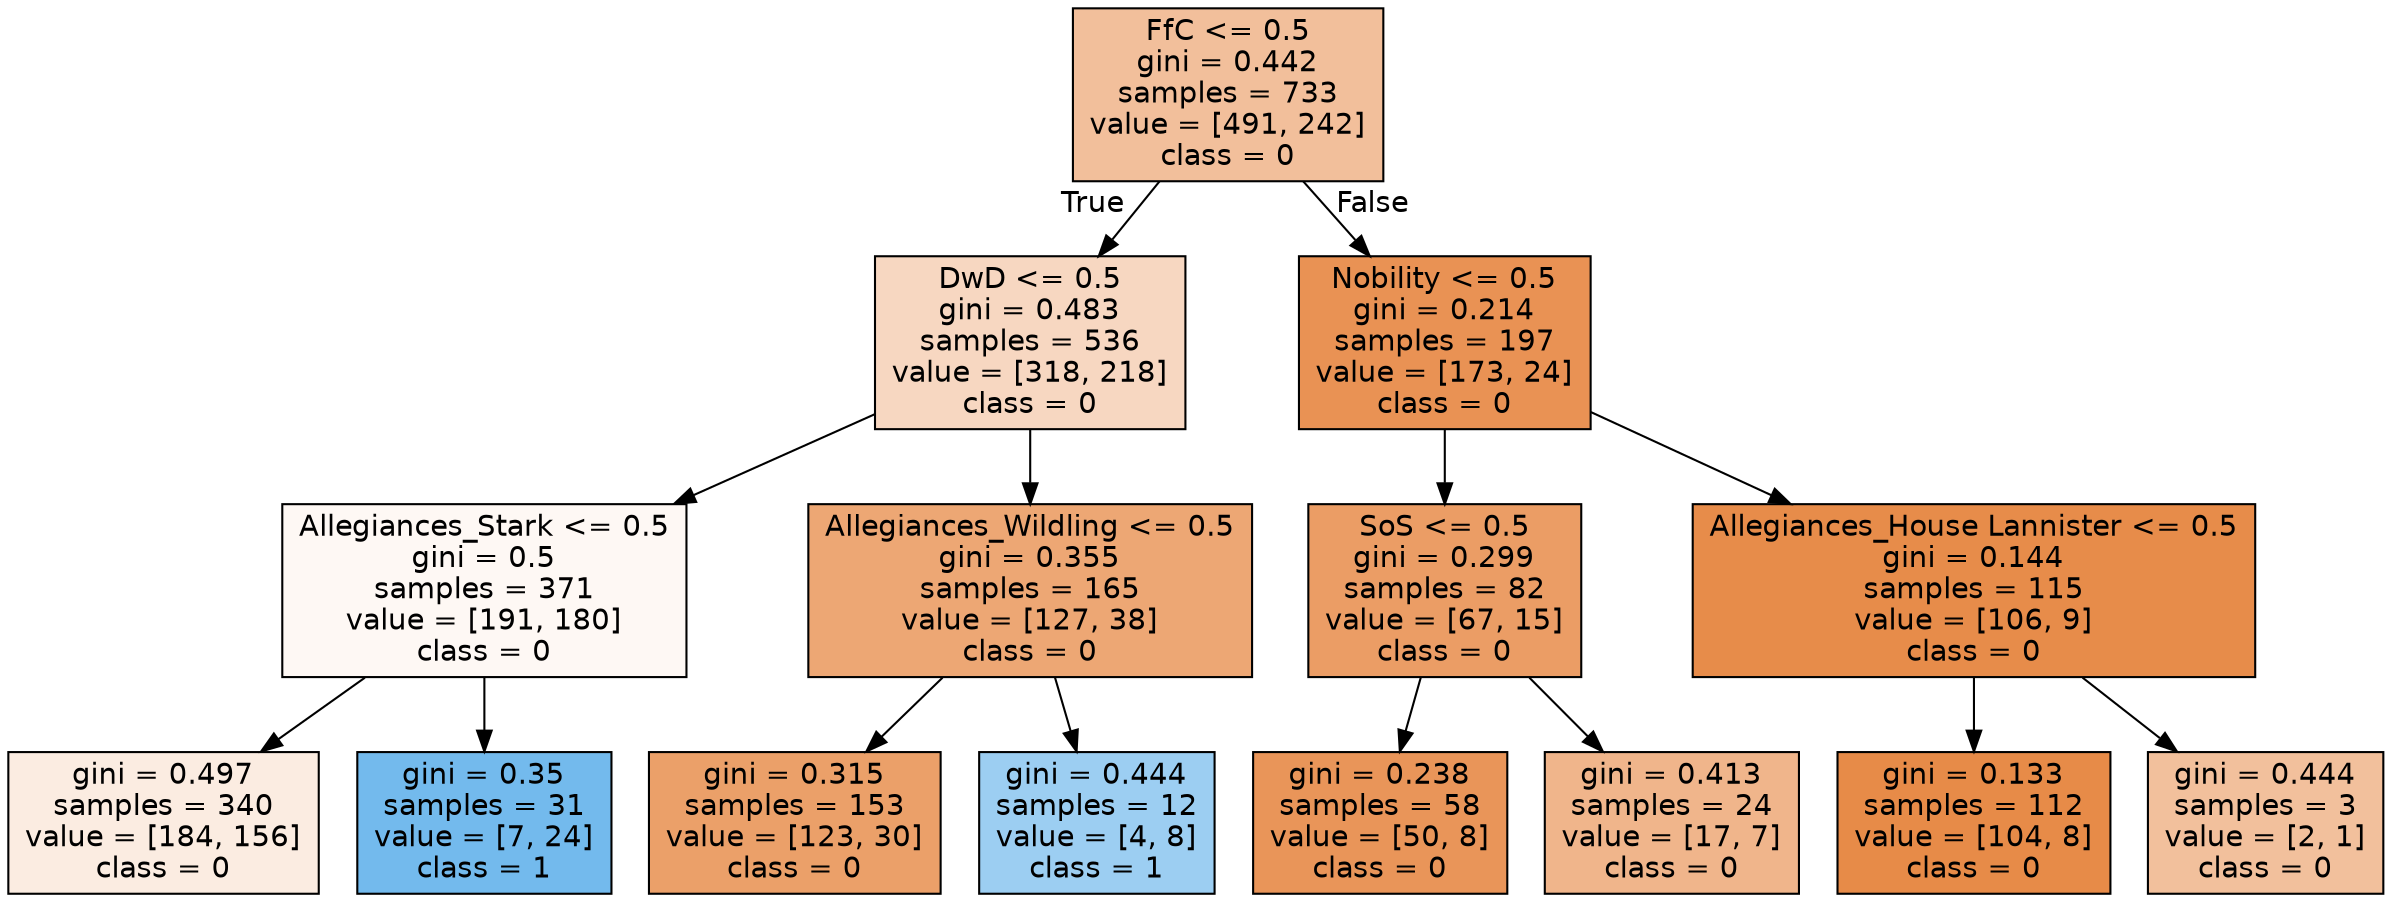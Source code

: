 digraph Tree {
node [shape=box, style="filled", color="black", fontname="helvetica"] ;
edge [fontname="helvetica"] ;
0 [label="FfC <= 0.5\ngini = 0.442\nsamples = 733\nvalue = [491, 242]\nclass = 0", fillcolor="#f2bf9b"] ;
1 [label="DwD <= 0.5\ngini = 0.483\nsamples = 536\nvalue = [318, 218]\nclass = 0", fillcolor="#f7d7c1"] ;
0 -> 1 [labeldistance=2.5, labelangle=45, headlabel="True"] ;
2 [label="Allegiances_Stark <= 0.5\ngini = 0.5\nsamples = 371\nvalue = [191, 180]\nclass = 0", fillcolor="#fef8f4"] ;
1 -> 2 ;
3 [label="gini = 0.497\nsamples = 340\nvalue = [184, 156]\nclass = 0", fillcolor="#fbece1"] ;
2 -> 3 ;
4 [label="gini = 0.35\nsamples = 31\nvalue = [7, 24]\nclass = 1", fillcolor="#73baed"] ;
2 -> 4 ;
5 [label="Allegiances_Wildling <= 0.5\ngini = 0.355\nsamples = 165\nvalue = [127, 38]\nclass = 0", fillcolor="#eda774"] ;
1 -> 5 ;
6 [label="gini = 0.315\nsamples = 153\nvalue = [123, 30]\nclass = 0", fillcolor="#eba069"] ;
5 -> 6 ;
7 [label="gini = 0.444\nsamples = 12\nvalue = [4, 8]\nclass = 1", fillcolor="#9ccef2"] ;
5 -> 7 ;
8 [label="Nobility <= 0.5\ngini = 0.214\nsamples = 197\nvalue = [173, 24]\nclass = 0", fillcolor="#e99254"] ;
0 -> 8 [labeldistance=2.5, labelangle=-45, headlabel="False"] ;
9 [label="SoS <= 0.5\ngini = 0.299\nsamples = 82\nvalue = [67, 15]\nclass = 0", fillcolor="#eb9d65"] ;
8 -> 9 ;
10 [label="gini = 0.238\nsamples = 58\nvalue = [50, 8]\nclass = 0", fillcolor="#e99559"] ;
9 -> 10 ;
11 [label="gini = 0.413\nsamples = 24\nvalue = [17, 7]\nclass = 0", fillcolor="#f0b58b"] ;
9 -> 11 ;
12 [label="Allegiances_House Lannister <= 0.5\ngini = 0.144\nsamples = 115\nvalue = [106, 9]\nclass = 0", fillcolor="#e78c4a"] ;
8 -> 12 ;
13 [label="gini = 0.133\nsamples = 112\nvalue = [104, 8]\nclass = 0", fillcolor="#e78b48"] ;
12 -> 13 ;
14 [label="gini = 0.444\nsamples = 3\nvalue = [2, 1]\nclass = 0", fillcolor="#f2c09c"] ;
12 -> 14 ;
}
